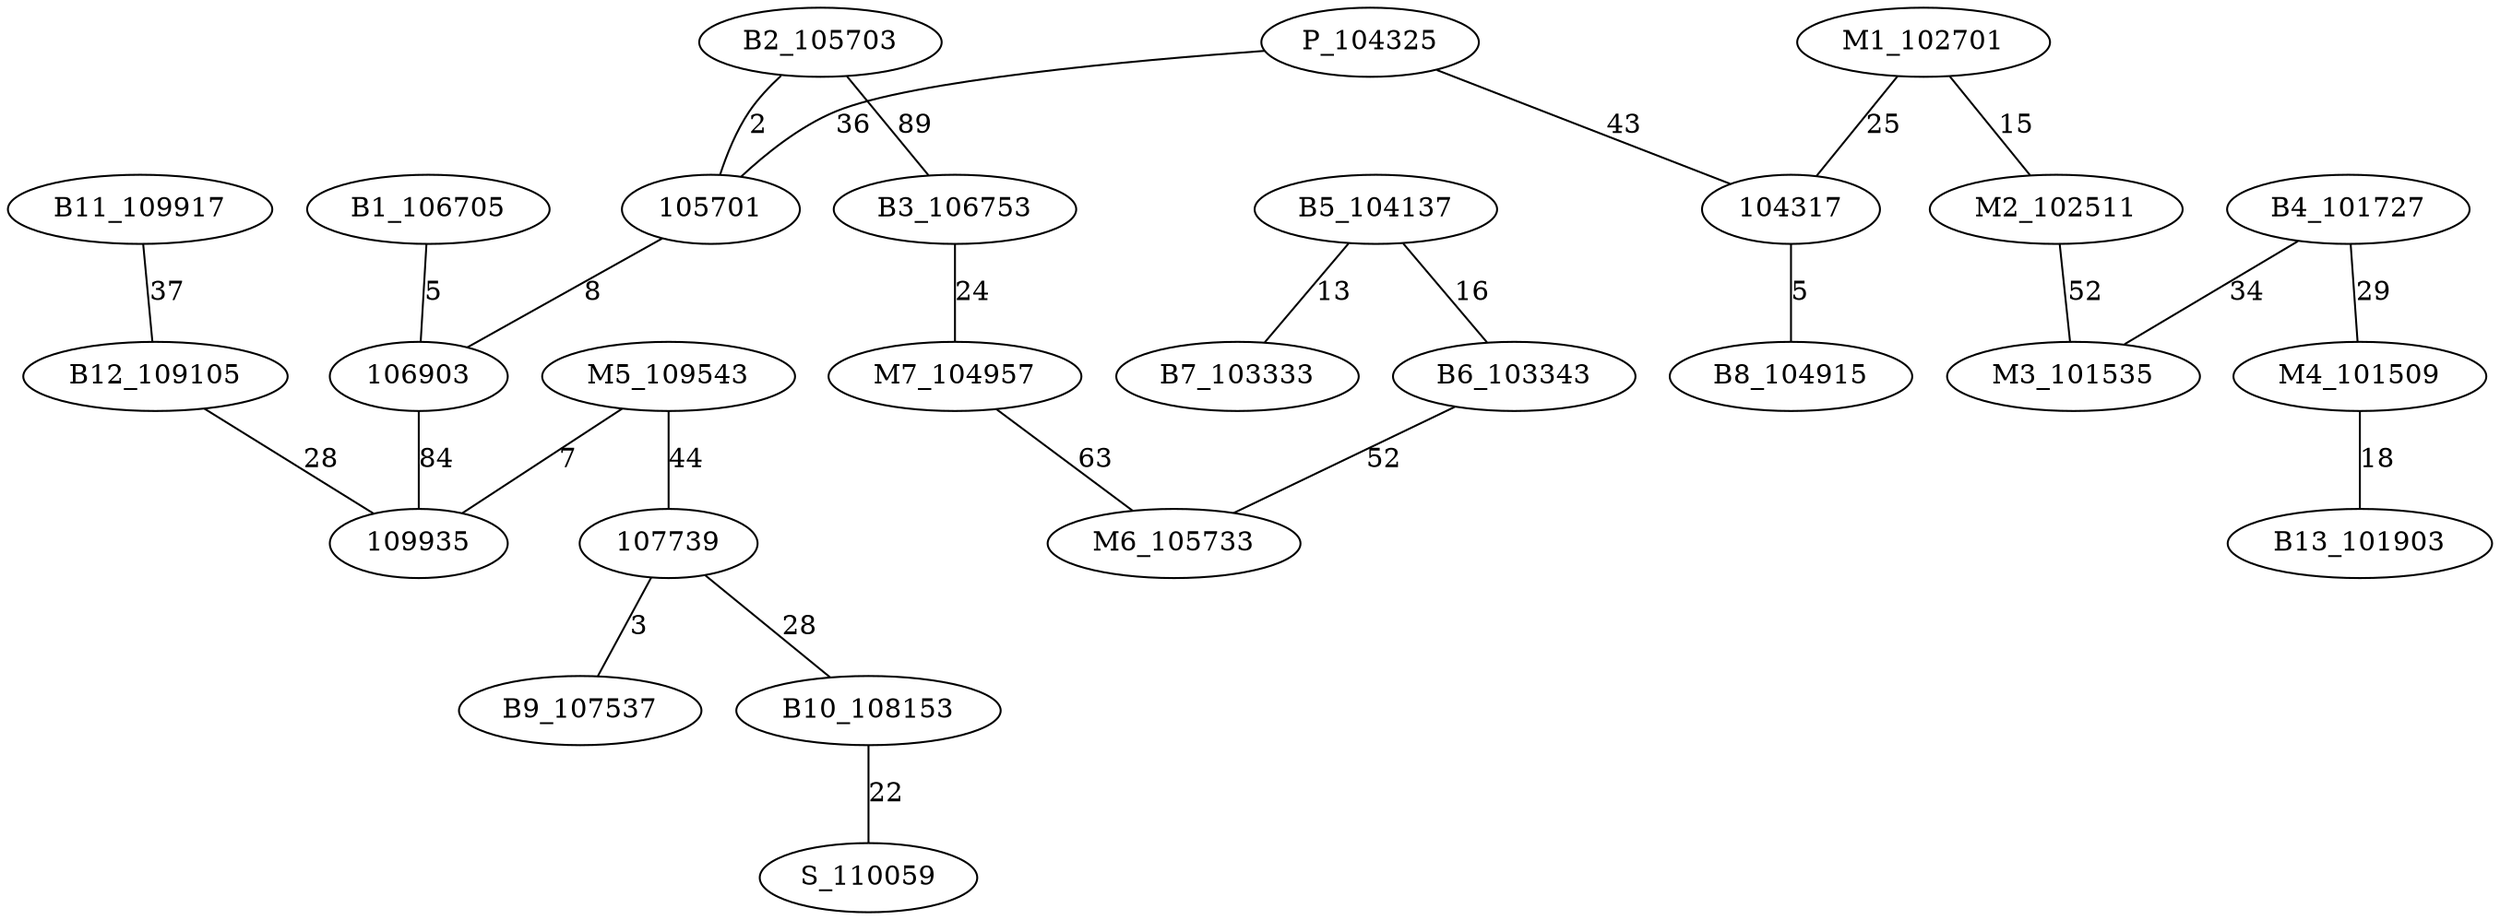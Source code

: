 graph chemin {

	P_104325 -- 105701 [label=36]
	P_104325 -- 104317 [label=43]
	M1_102701 -- 104317 [label=25]
	M1_102701 -- M2_102511 [label=15]
	B1_106705 -- 106903 [label=5]
	B2_105703 -- 105701 [label=2]
	B2_105703 -- B3_106753 [label=89]
	B4_101727 -- M3_101535 [label=34]
	B4_101727 -- M4_101509 [label=29]
	105701 -- 106903 [label=8]
	B5_104137 -- B6_103343 [label=16]
	B5_104137 -- B7_103333 [label=13]
	M5_109543 -- 107739 [label=44]
	M5_109543 -- 109935 [label=7]
	B6_103343 -- M6_105733 [label=52]
	104317 -- B8_104915 [label=5]
	107739 -- B9_107537 [label=3]
	107739 -- B10_108153 [label=28]
	B3_106753 -- M7_104957 [label=24]
	B10_108153 -- S_110059 [label=22]
	B11_109917 -- B12_109105 [label=37]
	M7_104957 -- M6_105733 [label=63]
	M4_101509 -- B13_101903 [label=18]
	M2_102511 -- M3_101535 [label=52]
	106903 -- 109935 [label=84]
	B12_109105 -- 109935 [label=28]

}
